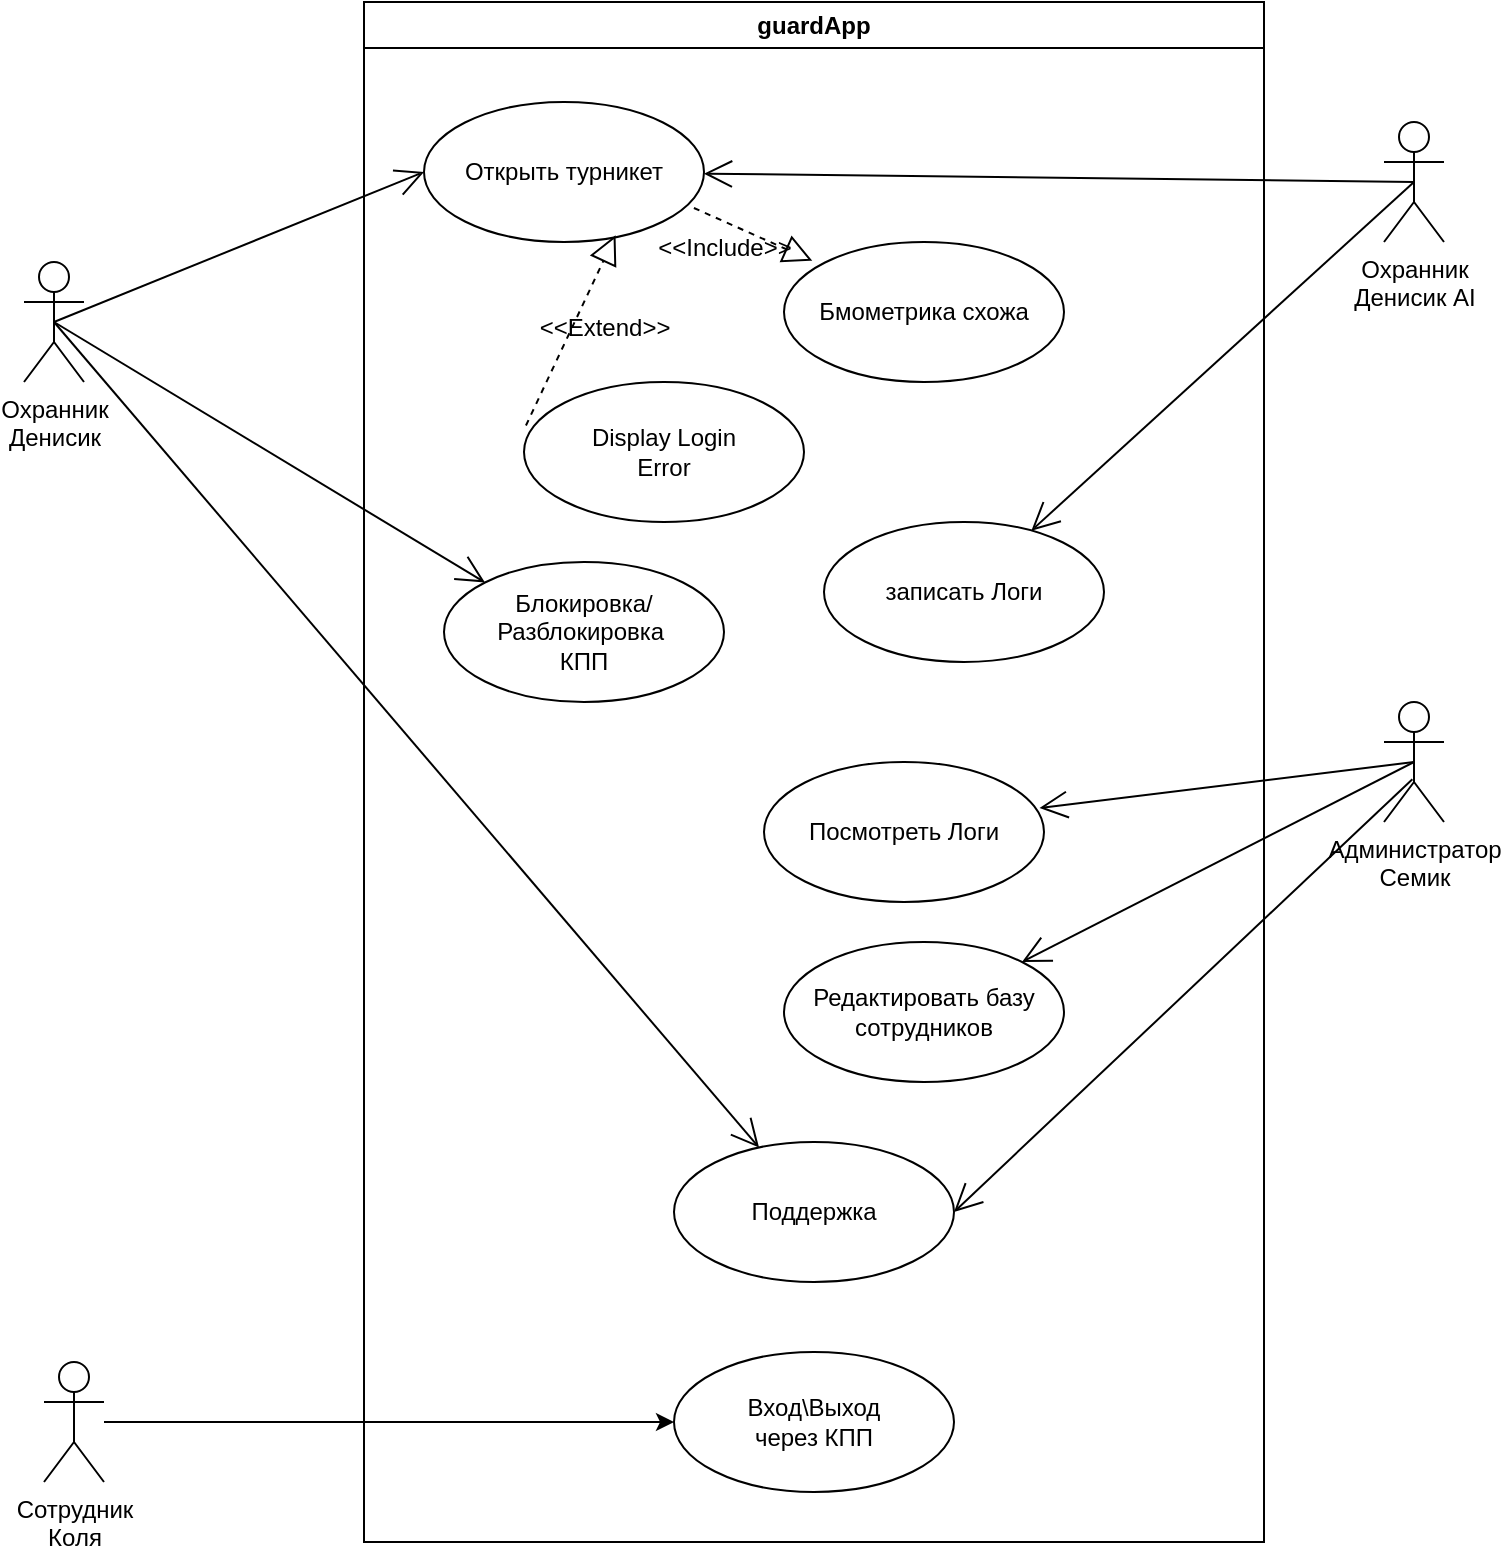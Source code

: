 <mxfile version="27.0.6">
  <diagram name="Страница — 1" id="mSa8M3ByzD36kLM0i-Ij">
    <mxGraphModel dx="1281" dy="562" grid="1" gridSize="10" guides="1" tooltips="1" connect="1" arrows="1" fold="1" page="1" pageScale="1" pageWidth="827" pageHeight="1169" math="0" shadow="0">
      <root>
        <mxCell id="0" />
        <mxCell id="1" parent="0" />
        <mxCell id="WxWnrvYAVMCT5rmS1QwR-6" value="guardApp" style="swimlane;whiteSpace=wrap;html=1;startSize=23;" vertex="1" parent="1">
          <mxGeometry x="250" y="50" width="450" height="770" as="geometry" />
        </mxCell>
        <mxCell id="WxWnrvYAVMCT5rmS1QwR-11" value="Открыть турникет" style="ellipse;whiteSpace=wrap;html=1;" vertex="1" parent="WxWnrvYAVMCT5rmS1QwR-6">
          <mxGeometry x="30" y="50" width="140" height="70" as="geometry" />
        </mxCell>
        <mxCell id="WxWnrvYAVMCT5rmS1QwR-15" value="Бмометрика схожа" style="ellipse;whiteSpace=wrap;html=1;" vertex="1" parent="WxWnrvYAVMCT5rmS1QwR-6">
          <mxGeometry x="210" y="120" width="140" height="70" as="geometry" />
        </mxCell>
        <mxCell id="WxWnrvYAVMCT5rmS1QwR-16" value="" style="endArrow=block;dashed=1;endFill=0;endSize=12;html=1;rounded=0;exitX=0.964;exitY=0.757;exitDx=0;exitDy=0;exitPerimeter=0;entryX=0.101;entryY=0.134;entryDx=0;entryDy=0;entryPerimeter=0;" edge="1" parent="WxWnrvYAVMCT5rmS1QwR-6" source="WxWnrvYAVMCT5rmS1QwR-11" target="WxWnrvYAVMCT5rmS1QwR-15">
          <mxGeometry width="160" relative="1" as="geometry">
            <mxPoint x="70" y="230" as="sourcePoint" />
            <mxPoint x="230" y="230" as="targetPoint" />
          </mxGeometry>
        </mxCell>
        <mxCell id="WxWnrvYAVMCT5rmS1QwR-23" value="Вход\Выход&lt;div&gt;через КПП&lt;/div&gt;" style="ellipse;whiteSpace=wrap;html=1;" vertex="1" parent="WxWnrvYAVMCT5rmS1QwR-6">
          <mxGeometry x="155" y="675" width="140" height="70" as="geometry" />
        </mxCell>
        <mxCell id="WxWnrvYAVMCT5rmS1QwR-27" value="записать Логи" style="ellipse;whiteSpace=wrap;html=1;" vertex="1" parent="WxWnrvYAVMCT5rmS1QwR-6">
          <mxGeometry x="230" y="260" width="140" height="70" as="geometry" />
        </mxCell>
        <mxCell id="WxWnrvYAVMCT5rmS1QwR-36" value="Редактировать базу сотрудников" style="ellipse;whiteSpace=wrap;html=1;" vertex="1" parent="WxWnrvYAVMCT5rmS1QwR-6">
          <mxGeometry x="210" y="470" width="140" height="70" as="geometry" />
        </mxCell>
        <mxCell id="WxWnrvYAVMCT5rmS1QwR-38" value="Поддержка" style="ellipse;whiteSpace=wrap;html=1;" vertex="1" parent="WxWnrvYAVMCT5rmS1QwR-6">
          <mxGeometry x="155" y="570" width="140" height="70" as="geometry" />
        </mxCell>
        <mxCell id="WxWnrvYAVMCT5rmS1QwR-7" value="Охранник&lt;div&gt;Денисик&lt;/div&gt;" style="shape=umlActor;verticalLabelPosition=bottom;verticalAlign=top;html=1;outlineConnect=0;" vertex="1" parent="1">
          <mxGeometry x="80" y="180" width="30" height="60" as="geometry" />
        </mxCell>
        <mxCell id="WxWnrvYAVMCT5rmS1QwR-24" style="edgeStyle=orthogonalEdgeStyle;rounded=0;orthogonalLoop=1;jettySize=auto;html=1;entryX=0;entryY=0.5;entryDx=0;entryDy=0;" edge="1" parent="1" source="WxWnrvYAVMCT5rmS1QwR-8" target="WxWnrvYAVMCT5rmS1QwR-23">
          <mxGeometry relative="1" as="geometry" />
        </mxCell>
        <mxCell id="WxWnrvYAVMCT5rmS1QwR-8" value="Сотрудник&lt;div&gt;Коля&lt;/div&gt;" style="shape=umlActor;verticalLabelPosition=bottom;verticalAlign=top;html=1;outlineConnect=0;" vertex="1" parent="1">
          <mxGeometry x="90" y="730" width="30" height="60" as="geometry" />
        </mxCell>
        <mxCell id="WxWnrvYAVMCT5rmS1QwR-13" value="Охранник&lt;div&gt;Денисик AI&lt;/div&gt;" style="shape=umlActor;verticalLabelPosition=bottom;verticalAlign=top;html=1;outlineConnect=0;" vertex="1" parent="1">
          <mxGeometry x="760" y="110" width="30" height="60" as="geometry" />
        </mxCell>
        <mxCell id="WxWnrvYAVMCT5rmS1QwR-17" value="&amp;lt;&amp;lt;Include&amp;gt;&amp;gt;" style="text;html=1;align=center;verticalAlign=middle;resizable=0;points=[];autosize=1;strokeColor=none;fillColor=none;" vertex="1" parent="1">
          <mxGeometry x="385" y="158" width="90" height="30" as="geometry" />
        </mxCell>
        <mxCell id="WxWnrvYAVMCT5rmS1QwR-18" value="Display Login&lt;div&gt;Error&lt;/div&gt;" style="ellipse;whiteSpace=wrap;html=1;" vertex="1" parent="1">
          <mxGeometry x="330" y="240" width="140" height="70" as="geometry" />
        </mxCell>
        <mxCell id="WxWnrvYAVMCT5rmS1QwR-19" value="&amp;lt;&amp;lt;Extend&amp;gt;&amp;gt;" style="text;html=1;align=center;verticalAlign=middle;resizable=0;points=[];autosize=1;strokeColor=none;fillColor=none;" vertex="1" parent="1">
          <mxGeometry x="325" y="198" width="90" height="30" as="geometry" />
        </mxCell>
        <mxCell id="WxWnrvYAVMCT5rmS1QwR-20" value="" style="endArrow=block;dashed=1;endFill=0;endSize=12;html=1;rounded=0;exitX=0.007;exitY=0.311;exitDx=0;exitDy=0;exitPerimeter=0;entryX=0.684;entryY=0.951;entryDx=0;entryDy=0;entryPerimeter=0;" edge="1" parent="1" source="WxWnrvYAVMCT5rmS1QwR-18" target="WxWnrvYAVMCT5rmS1QwR-11">
          <mxGeometry width="160" relative="1" as="geometry">
            <mxPoint x="320" y="280" as="sourcePoint" />
            <mxPoint x="480" y="280" as="targetPoint" />
          </mxGeometry>
        </mxCell>
        <mxCell id="WxWnrvYAVMCT5rmS1QwR-25" value="Блокировка/Разблокировка&amp;nbsp;&lt;div&gt;КПП&lt;/div&gt;" style="ellipse;whiteSpace=wrap;html=1;" vertex="1" parent="1">
          <mxGeometry x="290" y="330" width="140" height="70" as="geometry" />
        </mxCell>
        <mxCell id="WxWnrvYAVMCT5rmS1QwR-26" value="" style="endArrow=open;endFill=1;endSize=12;html=1;rounded=0;exitX=0.5;exitY=0.5;exitDx=0;exitDy=0;exitPerimeter=0;entryX=0;entryY=0;entryDx=0;entryDy=0;" edge="1" parent="1" source="WxWnrvYAVMCT5rmS1QwR-7" target="WxWnrvYAVMCT5rmS1QwR-25">
          <mxGeometry width="160" relative="1" as="geometry">
            <mxPoint x="280" y="360" as="sourcePoint" />
            <mxPoint x="440" y="360" as="targetPoint" />
          </mxGeometry>
        </mxCell>
        <mxCell id="WxWnrvYAVMCT5rmS1QwR-28" value="" style="endArrow=open;endFill=1;endSize=12;html=1;rounded=0;exitX=0.5;exitY=0.5;exitDx=0;exitDy=0;exitPerimeter=0;" edge="1" parent="1" source="WxWnrvYAVMCT5rmS1QwR-13" target="WxWnrvYAVMCT5rmS1QwR-27">
          <mxGeometry width="160" relative="1" as="geometry">
            <mxPoint x="170" y="250" as="sourcePoint" />
            <mxPoint x="386" y="380" as="targetPoint" />
          </mxGeometry>
        </mxCell>
        <mxCell id="WxWnrvYAVMCT5rmS1QwR-31" value="Администратор&lt;div&gt;Семик&lt;/div&gt;" style="shape=umlActor;verticalLabelPosition=bottom;verticalAlign=top;html=1;" vertex="1" parent="1">
          <mxGeometry x="760" y="400" width="30" height="60" as="geometry" />
        </mxCell>
        <mxCell id="WxWnrvYAVMCT5rmS1QwR-32" value="Посмотреть Логи" style="ellipse;whiteSpace=wrap;html=1;" vertex="1" parent="1">
          <mxGeometry x="450" y="430" width="140" height="70" as="geometry" />
        </mxCell>
        <mxCell id="WxWnrvYAVMCT5rmS1QwR-33" value="" style="endArrow=open;endFill=1;endSize=12;html=1;rounded=0;exitX=0.5;exitY=0.5;exitDx=0;exitDy=0;exitPerimeter=0;entryX=0.984;entryY=0.329;entryDx=0;entryDy=0;entryPerimeter=0;" edge="1" parent="1" source="WxWnrvYAVMCT5rmS1QwR-31" target="WxWnrvYAVMCT5rmS1QwR-32">
          <mxGeometry width="160" relative="1" as="geometry">
            <mxPoint x="851" y="240" as="sourcePoint" />
            <mxPoint x="660" y="414" as="targetPoint" />
          </mxGeometry>
        </mxCell>
        <mxCell id="WxWnrvYAVMCT5rmS1QwR-34" value="" style="endArrow=open;endFill=1;endSize=12;html=1;rounded=0;exitX=0.5;exitY=0.5;exitDx=0;exitDy=0;exitPerimeter=0;entryX=0;entryY=0.5;entryDx=0;entryDy=0;" edge="1" parent="1" source="WxWnrvYAVMCT5rmS1QwR-7" target="WxWnrvYAVMCT5rmS1QwR-11">
          <mxGeometry width="160" relative="1" as="geometry">
            <mxPoint x="190" y="290" as="sourcePoint" />
            <mxPoint x="406" y="420" as="targetPoint" />
          </mxGeometry>
        </mxCell>
        <mxCell id="WxWnrvYAVMCT5rmS1QwR-35" value="" style="endArrow=open;endFill=1;endSize=12;html=1;rounded=0;exitX=0.5;exitY=0.5;exitDx=0;exitDy=0;exitPerimeter=0;" edge="1" parent="1" source="WxWnrvYAVMCT5rmS1QwR-13" target="WxWnrvYAVMCT5rmS1QwR-11">
          <mxGeometry width="160" relative="1" as="geometry">
            <mxPoint x="911" y="240" as="sourcePoint" />
            <mxPoint x="720" y="414" as="targetPoint" />
          </mxGeometry>
        </mxCell>
        <mxCell id="WxWnrvYAVMCT5rmS1QwR-37" value="" style="endArrow=open;endFill=1;endSize=12;html=1;rounded=0;exitX=0.5;exitY=0.5;exitDx=0;exitDy=0;exitPerimeter=0;" edge="1" parent="1" source="WxWnrvYAVMCT5rmS1QwR-31" target="WxWnrvYAVMCT5rmS1QwR-36">
          <mxGeometry width="160" relative="1" as="geometry">
            <mxPoint x="847" y="500" as="sourcePoint" />
            <mxPoint x="660" y="523" as="targetPoint" />
          </mxGeometry>
        </mxCell>
        <mxCell id="WxWnrvYAVMCT5rmS1QwR-39" value="" style="endArrow=open;endFill=1;endSize=12;html=1;rounded=0;exitX=0.5;exitY=0.5;exitDx=0;exitDy=0;exitPerimeter=0;" edge="1" parent="1" source="WxWnrvYAVMCT5rmS1QwR-7" target="WxWnrvYAVMCT5rmS1QwR-38">
          <mxGeometry width="160" relative="1" as="geometry">
            <mxPoint x="397" y="280" as="sourcePoint" />
            <mxPoint x="210" y="303" as="targetPoint" />
          </mxGeometry>
        </mxCell>
        <mxCell id="WxWnrvYAVMCT5rmS1QwR-40" value="" style="endArrow=open;endFill=1;endSize=12;html=1;rounded=0;exitX=0.473;exitY=0.643;exitDx=0;exitDy=0;exitPerimeter=0;entryX=1;entryY=0.5;entryDx=0;entryDy=0;" edge="1" parent="1" source="WxWnrvYAVMCT5rmS1QwR-31" target="WxWnrvYAVMCT5rmS1QwR-38">
          <mxGeometry width="160" relative="1" as="geometry">
            <mxPoint x="350" y="510" as="sourcePoint" />
            <mxPoint x="703" y="923" as="targetPoint" />
          </mxGeometry>
        </mxCell>
      </root>
    </mxGraphModel>
  </diagram>
</mxfile>
